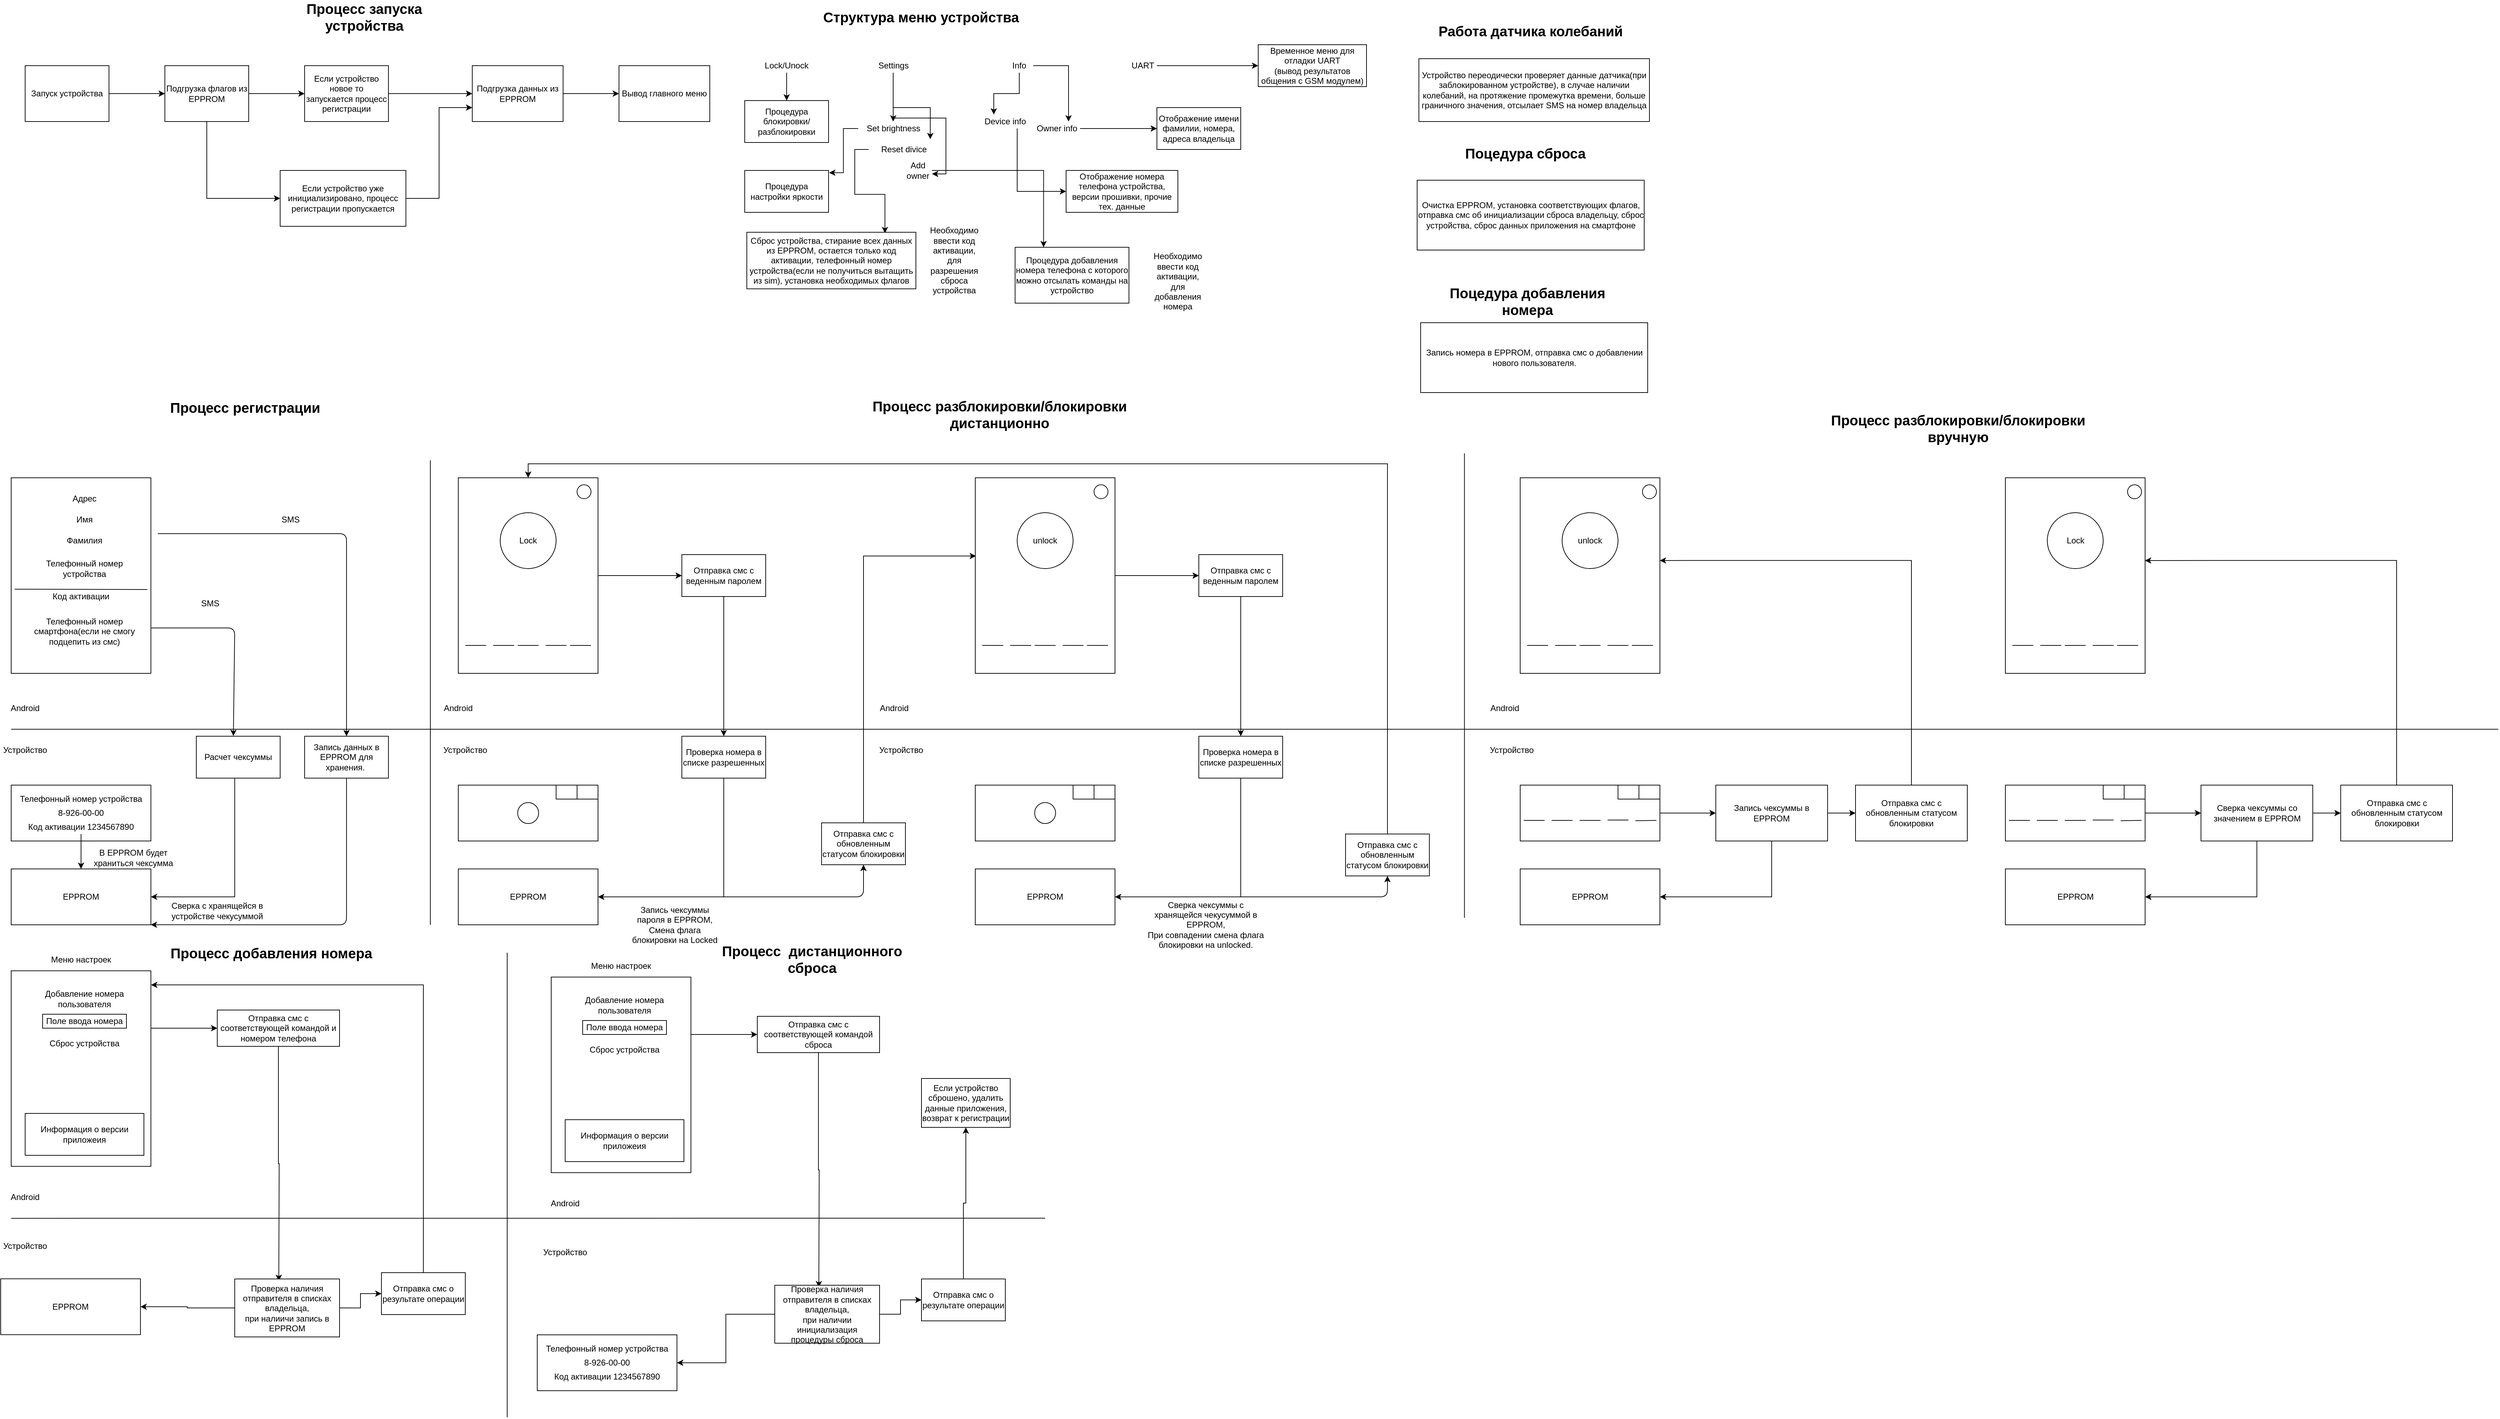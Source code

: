 <mxfile version="10.6.3" type="device"><diagram id="TLREyiwIu9tVcVmCtPGD" name="Page-1"><mxGraphModel dx="2900" dy="2732" grid="1" gridSize="10" guides="1" tooltips="1" connect="1" arrows="1" fold="1" page="1" pageScale="1" pageWidth="827" pageHeight="1169" math="0" shadow="0"><root><mxCell id="0"/><mxCell id="1" parent="0"/><mxCell id="qfPwRLxcAtLzD_axSDX8-1" value="" style="endArrow=none;html=1;" edge="1" parent="1"><mxGeometry width="50" height="50" relative="1" as="geometry"><mxPoint x="40" y="400" as="sourcePoint"/><mxPoint x="3600" y="400" as="targetPoint"/></mxGeometry></mxCell><mxCell id="qfPwRLxcAtLzD_axSDX8-4" value="Android" style="text;html=1;strokeColor=none;fillColor=none;align=center;verticalAlign=middle;whiteSpace=wrap;rounded=0;" vertex="1" parent="1"><mxGeometry x="40" y="360" width="40" height="20" as="geometry"/></mxCell><mxCell id="qfPwRLxcAtLzD_axSDX8-5" value="Устройство" style="text;html=1;strokeColor=none;fillColor=none;align=center;verticalAlign=middle;whiteSpace=wrap;rounded=0;" vertex="1" parent="1"><mxGeometry x="40" y="420" width="40" height="20" as="geometry"/></mxCell><mxCell id="qfPwRLxcAtLzD_axSDX8-6" value="" style="rounded=0;whiteSpace=wrap;html=1;" vertex="1" parent="1"><mxGeometry x="40" y="40" width="200" height="280" as="geometry"/></mxCell><mxCell id="qfPwRLxcAtLzD_axSDX8-7" value="" style="rounded=0;whiteSpace=wrap;html=1;" vertex="1" parent="1"><mxGeometry x="40" y="480" width="200" height="80" as="geometry"/></mxCell><mxCell id="qfPwRLxcAtLzD_axSDX8-8" value="Телефонный номер устройства" style="text;html=1;strokeColor=none;fillColor=none;align=center;verticalAlign=middle;whiteSpace=wrap;rounded=0;" vertex="1" parent="1"><mxGeometry x="50" y="490" width="180" height="20" as="geometry"/></mxCell><mxCell id="qfPwRLxcAtLzD_axSDX8-9" value="8-926-00-00" style="text;html=1;strokeColor=none;fillColor=none;align=center;verticalAlign=middle;whiteSpace=wrap;rounded=0;" vertex="1" parent="1"><mxGeometry x="50" y="510" width="180" height="20" as="geometry"/></mxCell><mxCell id="qfPwRLxcAtLzD_axSDX8-28" value="" style="edgeStyle=orthogonalEdgeStyle;rounded=0;orthogonalLoop=1;jettySize=auto;html=1;" edge="1" parent="1" source="qfPwRLxcAtLzD_axSDX8-10" target="qfPwRLxcAtLzD_axSDX8-27"><mxGeometry relative="1" as="geometry"/></mxCell><mxCell id="qfPwRLxcAtLzD_axSDX8-10" value="Код активации 1234567890" style="text;html=1;strokeColor=none;fillColor=none;align=center;verticalAlign=middle;whiteSpace=wrap;rounded=0;" vertex="1" parent="1"><mxGeometry x="50" y="530" width="180" height="20" as="geometry"/></mxCell><mxCell id="qfPwRLxcAtLzD_axSDX8-11" value="Адрес" style="text;html=1;strokeColor=none;fillColor=none;align=center;verticalAlign=middle;whiteSpace=wrap;rounded=0;" vertex="1" parent="1"><mxGeometry x="60" y="60" width="170" height="20" as="geometry"/></mxCell><mxCell id="qfPwRLxcAtLzD_axSDX8-12" value="Имя" style="text;html=1;strokeColor=none;fillColor=none;align=center;verticalAlign=middle;whiteSpace=wrap;rounded=0;" vertex="1" parent="1"><mxGeometry x="60" y="90" width="170" height="20" as="geometry"/></mxCell><mxCell id="qfPwRLxcAtLzD_axSDX8-13" value="Фамилия" style="text;html=1;strokeColor=none;fillColor=none;align=center;verticalAlign=middle;whiteSpace=wrap;rounded=0;" vertex="1" parent="1"><mxGeometry x="60" y="120" width="170" height="20" as="geometry"/></mxCell><mxCell id="qfPwRLxcAtLzD_axSDX8-16" value="Телефонный номер устройства" style="text;html=1;strokeColor=none;fillColor=none;align=center;verticalAlign=middle;whiteSpace=wrap;rounded=0;" vertex="1" parent="1"><mxGeometry x="60" y="160" width="170" height="20" as="geometry"/></mxCell><mxCell id="qfPwRLxcAtLzD_axSDX8-17" value="Код активации" style="text;html=1;strokeColor=none;fillColor=none;align=center;verticalAlign=middle;whiteSpace=wrap;rounded=0;" vertex="1" parent="1"><mxGeometry x="55" y="200" width="170" height="20" as="geometry"/></mxCell><mxCell id="qfPwRLxcAtLzD_axSDX8-18" value="Телефонный номер смартфона(если не смогу подцепить из смс)" style="text;html=1;strokeColor=none;fillColor=none;align=center;verticalAlign=middle;whiteSpace=wrap;rounded=0;" vertex="1" parent="1"><mxGeometry x="50" y="250" width="190" height="20" as="geometry"/></mxCell><mxCell id="qfPwRLxcAtLzD_axSDX8-24" value="" style="endArrow=none;html=1;" edge="1" parent="1"><mxGeometry width="50" height="50" relative="1" as="geometry"><mxPoint x="45" y="199.5" as="sourcePoint"/><mxPoint x="235" y="200" as="targetPoint"/></mxGeometry></mxCell><mxCell id="qfPwRLxcAtLzD_axSDX8-25" value="" style="endArrow=classic;html=1;exitX=1;exitY=0.25;exitDx=0;exitDy=0;entryX=0.442;entryY=-0.005;entryDx=0;entryDy=0;entryPerimeter=0;" edge="1" parent="1" source="qfPwRLxcAtLzD_axSDX8-18" target="qfPwRLxcAtLzD_axSDX8-26"><mxGeometry width="50" height="50" relative="1" as="geometry"><mxPoint x="280" y="275" as="sourcePoint"/><mxPoint x="360" y="320" as="targetPoint"/><Array as="points"><mxPoint x="360" y="255"/></Array></mxGeometry></mxCell><mxCell id="qfPwRLxcAtLzD_axSDX8-30" style="edgeStyle=orthogonalEdgeStyle;rounded=0;orthogonalLoop=1;jettySize=auto;html=1;entryX=1;entryY=0.5;entryDx=0;entryDy=0;" edge="1" parent="1" source="qfPwRLxcAtLzD_axSDX8-26" target="qfPwRLxcAtLzD_axSDX8-27"><mxGeometry relative="1" as="geometry"><mxPoint x="360" y="640" as="targetPoint"/><Array as="points"><mxPoint x="360" y="640"/></Array></mxGeometry></mxCell><mxCell id="qfPwRLxcAtLzD_axSDX8-26" value="Расчет чексуммы" style="rounded=0;whiteSpace=wrap;html=1;" vertex="1" parent="1"><mxGeometry x="305" y="410" width="120" height="60" as="geometry"/></mxCell><mxCell id="qfPwRLxcAtLzD_axSDX8-27" value="EPPROM" style="rounded=0;whiteSpace=wrap;html=1;" vertex="1" parent="1"><mxGeometry x="40" y="600" width="200" height="80" as="geometry"/></mxCell><mxCell id="qfPwRLxcAtLzD_axSDX8-29" value="В EPPROM будет храниться чексумма" style="text;html=1;strokeColor=none;fillColor=none;align=center;verticalAlign=middle;whiteSpace=wrap;rounded=0;" vertex="1" parent="1"><mxGeometry x="145" y="574" width="140" height="20" as="geometry"/></mxCell><mxCell id="qfPwRLxcAtLzD_axSDX8-31" value="Сверка с хранящейся в устройстве чекусуммой" style="text;html=1;strokeColor=none;fillColor=none;align=center;verticalAlign=middle;whiteSpace=wrap;rounded=0;" vertex="1" parent="1"><mxGeometry x="260" y="650" width="150" height="20" as="geometry"/></mxCell><mxCell id="qfPwRLxcAtLzD_axSDX8-32" value="" style="endArrow=classic;html=1;entryX=0.5;entryY=0;entryDx=0;entryDy=0;" edge="1" parent="1" target="qfPwRLxcAtLzD_axSDX8-33"><mxGeometry width="50" height="50" relative="1" as="geometry"><mxPoint x="250" y="120" as="sourcePoint"/><mxPoint x="520" y="320" as="targetPoint"/><Array as="points"><mxPoint x="520" y="120"/></Array></mxGeometry></mxCell><mxCell id="qfPwRLxcAtLzD_axSDX8-33" value="Запись данных в EPPROM для хранения.&amp;nbsp;" style="rounded=0;whiteSpace=wrap;html=1;" vertex="1" parent="1"><mxGeometry x="460" y="410" width="120" height="60" as="geometry"/></mxCell><mxCell id="qfPwRLxcAtLzD_axSDX8-35" value="" style="endArrow=classic;html=1;exitX=0.5;exitY=1;exitDx=0;exitDy=0;entryX=0.999;entryY=0.999;entryDx=0;entryDy=0;entryPerimeter=0;" edge="1" parent="1" source="qfPwRLxcAtLzD_axSDX8-33" target="qfPwRLxcAtLzD_axSDX8-27"><mxGeometry width="50" height="50" relative="1" as="geometry"><mxPoint x="540" y="490" as="sourcePoint"/><mxPoint x="590" y="440" as="targetPoint"/><Array as="points"><mxPoint x="520" y="680"/></Array></mxGeometry></mxCell><mxCell id="qfPwRLxcAtLzD_axSDX8-37" value="" style="endArrow=none;html=1;" edge="1" parent="1"><mxGeometry width="50" height="50" relative="1" as="geometry"><mxPoint x="640" y="15.059" as="sourcePoint"/><mxPoint x="640" y="680" as="targetPoint"/></mxGeometry></mxCell><mxCell id="qfPwRLxcAtLzD_axSDX8-38" value="&lt;b&gt;&lt;font style=&quot;font-size: 20px&quot;&gt;Процесс регистрации&lt;/font&gt;&lt;/b&gt;" style="text;html=1;strokeColor=none;fillColor=none;align=center;verticalAlign=middle;whiteSpace=wrap;rounded=0;" vertex="1" parent="1"><mxGeometry x="260" y="-70" width="230" height="18" as="geometry"/></mxCell><mxCell id="qfPwRLxcAtLzD_axSDX8-39" value="&lt;b&gt;&lt;font style=&quot;font-size: 20px&quot;&gt;Процесс разблокировки/блокировки дистанционно&lt;/font&gt;&lt;/b&gt;" style="text;html=1;strokeColor=none;fillColor=none;align=center;verticalAlign=middle;whiteSpace=wrap;rounded=0;" vertex="1" parent="1"><mxGeometry x="1230" y="-61" width="450" height="20" as="geometry"/></mxCell><mxCell id="qfPwRLxcAtLzD_axSDX8-69" style="edgeStyle=orthogonalEdgeStyle;rounded=0;orthogonalLoop=1;jettySize=auto;html=1;exitX=1;exitY=0.5;exitDx=0;exitDy=0;entryX=0;entryY=0.5;entryDx=0;entryDy=0;" edge="1" parent="1" source="qfPwRLxcAtLzD_axSDX8-40" target="qfPwRLxcAtLzD_axSDX8-67"><mxGeometry relative="1" as="geometry"/></mxCell><mxCell id="qfPwRLxcAtLzD_axSDX8-40" value="" style="rounded=0;whiteSpace=wrap;html=1;" vertex="1" parent="1"><mxGeometry x="680" y="40" width="200" height="280" as="geometry"/></mxCell><mxCell id="qfPwRLxcAtLzD_axSDX8-48" value="" style="ellipse;whiteSpace=wrap;html=1;aspect=fixed;" vertex="1" parent="1"><mxGeometry x="740" y="90" width="80" height="80" as="geometry"/></mxCell><mxCell id="qfPwRLxcAtLzD_axSDX8-57" value="" style="endArrow=none;html=1;" edge="1" parent="1"><mxGeometry width="50" height="50" relative="1" as="geometry"><mxPoint x="840" y="280" as="sourcePoint"/><mxPoint x="870" y="280" as="targetPoint"/></mxGeometry></mxCell><mxCell id="qfPwRLxcAtLzD_axSDX8-58" value="" style="endArrow=none;html=1;" edge="1" parent="1"><mxGeometry width="50" height="50" relative="1" as="geometry"><mxPoint x="805" y="280" as="sourcePoint"/><mxPoint x="835" y="280" as="targetPoint"/></mxGeometry></mxCell><mxCell id="qfPwRLxcAtLzD_axSDX8-59" value="" style="endArrow=none;html=1;" edge="1" parent="1"><mxGeometry width="50" height="50" relative="1" as="geometry"><mxPoint x="730" y="280" as="sourcePoint"/><mxPoint x="760" y="280" as="targetPoint"/></mxGeometry></mxCell><mxCell id="qfPwRLxcAtLzD_axSDX8-60" value="" style="endArrow=none;html=1;" edge="1" parent="1"><mxGeometry width="50" height="50" relative="1" as="geometry"><mxPoint x="765" y="280" as="sourcePoint"/><mxPoint x="795" y="280" as="targetPoint"/></mxGeometry></mxCell><mxCell id="qfPwRLxcAtLzD_axSDX8-61" value="" style="endArrow=none;html=1;" edge="1" parent="1"><mxGeometry width="50" height="50" relative="1" as="geometry"><mxPoint x="690" y="280" as="sourcePoint"/><mxPoint x="720" y="280" as="targetPoint"/></mxGeometry></mxCell><mxCell id="qfPwRLxcAtLzD_axSDX8-62" value="Lock" style="text;html=1;strokeColor=none;fillColor=none;align=center;verticalAlign=middle;whiteSpace=wrap;rounded=0;" vertex="1" parent="1"><mxGeometry x="750" y="120" width="60" height="20" as="geometry"/></mxCell><mxCell id="qfPwRLxcAtLzD_axSDX8-63" value="" style="rounded=0;whiteSpace=wrap;html=1;" vertex="1" parent="1"><mxGeometry x="680" y="480" width="200" height="80" as="geometry"/></mxCell><mxCell id="qfPwRLxcAtLzD_axSDX8-64" value="" style="ellipse;whiteSpace=wrap;html=1;aspect=fixed;" vertex="1" parent="1"><mxGeometry x="765" y="505" width="30" height="30" as="geometry"/></mxCell><mxCell id="qfPwRLxcAtLzD_axSDX8-65" value="" style="rounded=0;whiteSpace=wrap;html=1;" vertex="1" parent="1"><mxGeometry x="850" y="480" width="30" height="20" as="geometry"/></mxCell><mxCell id="qfPwRLxcAtLzD_axSDX8-66" value="" style="rounded=0;whiteSpace=wrap;html=1;" vertex="1" parent="1"><mxGeometry x="820" y="480" width="30" height="20" as="geometry"/></mxCell><mxCell id="qfPwRLxcAtLzD_axSDX8-72" style="edgeStyle=orthogonalEdgeStyle;rounded=0;orthogonalLoop=1;jettySize=auto;html=1;exitX=0.5;exitY=1;exitDx=0;exitDy=0;" edge="1" parent="1" source="qfPwRLxcAtLzD_axSDX8-67" target="qfPwRLxcAtLzD_axSDX8-71"><mxGeometry relative="1" as="geometry"/></mxCell><mxCell id="qfPwRLxcAtLzD_axSDX8-67" value="Отправка смс с веденным паролем" style="rounded=0;whiteSpace=wrap;html=1;" vertex="1" parent="1"><mxGeometry x="1000" y="150" width="120" height="60" as="geometry"/></mxCell><mxCell id="qfPwRLxcAtLzD_axSDX8-74" style="edgeStyle=orthogonalEdgeStyle;rounded=0;orthogonalLoop=1;jettySize=auto;html=1;entryX=1;entryY=0.5;entryDx=0;entryDy=0;" edge="1" parent="1" source="qfPwRLxcAtLzD_axSDX8-71" target="qfPwRLxcAtLzD_axSDX8-73"><mxGeometry relative="1" as="geometry"><Array as="points"><mxPoint x="1060" y="640"/></Array></mxGeometry></mxCell><mxCell id="qfPwRLxcAtLzD_axSDX8-71" value="Проверка номера в списке разрешенных" style="rounded=0;whiteSpace=wrap;html=1;" vertex="1" parent="1"><mxGeometry x="1000" y="410" width="120" height="60" as="geometry"/></mxCell><mxCell id="qfPwRLxcAtLzD_axSDX8-73" value="EPPROM" style="rounded=0;whiteSpace=wrap;html=1;" vertex="1" parent="1"><mxGeometry x="680" y="600" width="200" height="80" as="geometry"/></mxCell><mxCell id="qfPwRLxcAtLzD_axSDX8-75" value="Запись чексуммы пароля в EPPROM,&lt;br&gt;Смена флага блокировки на Locked&lt;br&gt;" style="text;html=1;strokeColor=none;fillColor=none;align=center;verticalAlign=middle;whiteSpace=wrap;rounded=0;" vertex="1" parent="1"><mxGeometry x="920" y="670" width="140" height="20" as="geometry"/></mxCell><mxCell id="qfPwRLxcAtLzD_axSDX8-76" style="edgeStyle=orthogonalEdgeStyle;rounded=0;orthogonalLoop=1;jettySize=auto;html=1;exitX=1;exitY=0.5;exitDx=0;exitDy=0;entryX=0;entryY=0.5;entryDx=0;entryDy=0;" edge="1" parent="1" source="qfPwRLxcAtLzD_axSDX8-77" target="qfPwRLxcAtLzD_axSDX8-90"><mxGeometry relative="1" as="geometry"/></mxCell><mxCell id="qfPwRLxcAtLzD_axSDX8-77" value="" style="rounded=0;whiteSpace=wrap;html=1;" vertex="1" parent="1"><mxGeometry x="1420" y="40" width="200" height="280" as="geometry"/></mxCell><mxCell id="qfPwRLxcAtLzD_axSDX8-78" value="" style="ellipse;whiteSpace=wrap;html=1;aspect=fixed;" vertex="1" parent="1"><mxGeometry x="1480" y="90" width="80" height="80" as="geometry"/></mxCell><mxCell id="qfPwRLxcAtLzD_axSDX8-79" value="" style="endArrow=none;html=1;" edge="1" parent="1"><mxGeometry width="50" height="50" relative="1" as="geometry"><mxPoint x="1580" y="280" as="sourcePoint"/><mxPoint x="1610" y="280" as="targetPoint"/></mxGeometry></mxCell><mxCell id="qfPwRLxcAtLzD_axSDX8-80" value="" style="endArrow=none;html=1;" edge="1" parent="1"><mxGeometry width="50" height="50" relative="1" as="geometry"><mxPoint x="1545" y="280" as="sourcePoint"/><mxPoint x="1575" y="280" as="targetPoint"/></mxGeometry></mxCell><mxCell id="qfPwRLxcAtLzD_axSDX8-81" value="" style="endArrow=none;html=1;" edge="1" parent="1"><mxGeometry width="50" height="50" relative="1" as="geometry"><mxPoint x="1470" y="280" as="sourcePoint"/><mxPoint x="1500" y="280" as="targetPoint"/></mxGeometry></mxCell><mxCell id="qfPwRLxcAtLzD_axSDX8-82" value="" style="endArrow=none;html=1;" edge="1" parent="1"><mxGeometry width="50" height="50" relative="1" as="geometry"><mxPoint x="1505" y="280" as="sourcePoint"/><mxPoint x="1535" y="280" as="targetPoint"/></mxGeometry></mxCell><mxCell id="qfPwRLxcAtLzD_axSDX8-83" value="" style="endArrow=none;html=1;" edge="1" parent="1"><mxGeometry width="50" height="50" relative="1" as="geometry"><mxPoint x="1430" y="280" as="sourcePoint"/><mxPoint x="1460" y="280" as="targetPoint"/></mxGeometry></mxCell><mxCell id="qfPwRLxcAtLzD_axSDX8-84" value="unlock" style="text;html=1;strokeColor=none;fillColor=none;align=center;verticalAlign=middle;whiteSpace=wrap;rounded=0;" vertex="1" parent="1"><mxGeometry x="1490" y="120" width="60" height="20" as="geometry"/></mxCell><mxCell id="qfPwRLxcAtLzD_axSDX8-85" value="" style="rounded=0;whiteSpace=wrap;html=1;" vertex="1" parent="1"><mxGeometry x="1420" y="480" width="200" height="80" as="geometry"/></mxCell><mxCell id="qfPwRLxcAtLzD_axSDX8-86" value="" style="ellipse;whiteSpace=wrap;html=1;aspect=fixed;" vertex="1" parent="1"><mxGeometry x="1505" y="505" width="30" height="30" as="geometry"/></mxCell><mxCell id="qfPwRLxcAtLzD_axSDX8-87" value="" style="rounded=0;whiteSpace=wrap;html=1;" vertex="1" parent="1"><mxGeometry x="1590" y="480" width="30" height="20" as="geometry"/></mxCell><mxCell id="qfPwRLxcAtLzD_axSDX8-88" value="" style="rounded=0;whiteSpace=wrap;html=1;" vertex="1" parent="1"><mxGeometry x="1560" y="480" width="30" height="20" as="geometry"/></mxCell><mxCell id="qfPwRLxcAtLzD_axSDX8-89" style="edgeStyle=orthogonalEdgeStyle;rounded=0;orthogonalLoop=1;jettySize=auto;html=1;exitX=0.5;exitY=1;exitDx=0;exitDy=0;" edge="1" parent="1" source="qfPwRLxcAtLzD_axSDX8-90" target="qfPwRLxcAtLzD_axSDX8-92"><mxGeometry relative="1" as="geometry"/></mxCell><mxCell id="qfPwRLxcAtLzD_axSDX8-90" value="Отправка смс с веденным паролем" style="rounded=0;whiteSpace=wrap;html=1;" vertex="1" parent="1"><mxGeometry x="1740" y="150" width="120" height="60" as="geometry"/></mxCell><mxCell id="qfPwRLxcAtLzD_axSDX8-91" style="edgeStyle=orthogonalEdgeStyle;rounded=0;orthogonalLoop=1;jettySize=auto;html=1;entryX=1;entryY=0.5;entryDx=0;entryDy=0;" edge="1" parent="1" source="qfPwRLxcAtLzD_axSDX8-92" target="qfPwRLxcAtLzD_axSDX8-93"><mxGeometry relative="1" as="geometry"><Array as="points"><mxPoint x="1800" y="640"/></Array></mxGeometry></mxCell><mxCell id="qfPwRLxcAtLzD_axSDX8-92" value="Проверка номера в списке разрешенных" style="rounded=0;whiteSpace=wrap;html=1;" vertex="1" parent="1"><mxGeometry x="1740" y="410" width="120" height="60" as="geometry"/></mxCell><mxCell id="qfPwRLxcAtLzD_axSDX8-93" value="EPPROM" style="rounded=0;whiteSpace=wrap;html=1;" vertex="1" parent="1"><mxGeometry x="1420" y="600" width="200" height="80" as="geometry"/></mxCell><mxCell id="qfPwRLxcAtLzD_axSDX8-94" value="Сверка чексуммы с хранящейся чекусуммой в EPPROM,&lt;br&gt;При совпадении смена флага блокировки на unlocked.&lt;br&gt;" style="text;html=1;strokeColor=none;fillColor=none;align=center;verticalAlign=middle;whiteSpace=wrap;rounded=0;" vertex="1" parent="1"><mxGeometry x="1660" y="670" width="180" height="20" as="geometry"/></mxCell><mxCell id="qfPwRLxcAtLzD_axSDX8-98" style="edgeStyle=orthogonalEdgeStyle;rounded=0;orthogonalLoop=1;jettySize=auto;html=1;entryX=0.005;entryY=0.4;entryDx=0;entryDy=0;entryPerimeter=0;" edge="1" parent="1" source="qfPwRLxcAtLzD_axSDX8-95" target="qfPwRLxcAtLzD_axSDX8-77"><mxGeometry relative="1" as="geometry"><Array as="points"><mxPoint x="1260" y="152"/></Array></mxGeometry></mxCell><mxCell id="qfPwRLxcAtLzD_axSDX8-95" value="Отправка смс с обновленным статусом блокировки" style="rounded=0;whiteSpace=wrap;html=1;glass=0;" vertex="1" parent="1"><mxGeometry x="1200" y="534" width="120" height="60" as="geometry"/></mxCell><mxCell id="qfPwRLxcAtLzD_axSDX8-97" value="" style="endArrow=classic;html=1;entryX=0.5;entryY=1;entryDx=0;entryDy=0;" edge="1" parent="1" target="qfPwRLxcAtLzD_axSDX8-95"><mxGeometry width="50" height="50" relative="1" as="geometry"><mxPoint x="1060" y="640" as="sourcePoint"/><mxPoint x="1160" y="610" as="targetPoint"/><Array as="points"><mxPoint x="1260" y="640"/></Array></mxGeometry></mxCell><mxCell id="qfPwRLxcAtLzD_axSDX8-102" style="edgeStyle=orthogonalEdgeStyle;rounded=0;orthogonalLoop=1;jettySize=auto;html=1;exitX=0.5;exitY=0;exitDx=0;exitDy=0;entryX=0.5;entryY=0;entryDx=0;entryDy=0;" edge="1" parent="1" source="qfPwRLxcAtLzD_axSDX8-100" target="qfPwRLxcAtLzD_axSDX8-40"><mxGeometry relative="1" as="geometry"/></mxCell><mxCell id="qfPwRLxcAtLzD_axSDX8-100" value="Отправка смс с обновленным статусом блокировки" style="rounded=0;whiteSpace=wrap;html=1;" vertex="1" parent="1"><mxGeometry x="1950" y="550" width="120" height="60" as="geometry"/></mxCell><mxCell id="qfPwRLxcAtLzD_axSDX8-101" value="" style="endArrow=classic;html=1;entryX=0.5;entryY=1;entryDx=0;entryDy=0;" edge="1" parent="1" target="qfPwRLxcAtLzD_axSDX8-100"><mxGeometry width="50" height="50" relative="1" as="geometry"><mxPoint x="1800" y="640" as="sourcePoint"/><mxPoint x="1990" y="660" as="targetPoint"/><Array as="points"><mxPoint x="2010" y="640"/></Array></mxGeometry></mxCell><mxCell id="qfPwRLxcAtLzD_axSDX8-103" value="" style="endArrow=none;html=1;" edge="1" parent="1"><mxGeometry width="50" height="50" relative="1" as="geometry"><mxPoint x="2120.214" y="5.059" as="sourcePoint"/><mxPoint x="2120.214" y="670" as="targetPoint"/></mxGeometry></mxCell><mxCell id="qfPwRLxcAtLzD_axSDX8-104" value="&lt;b&gt;&lt;font style=&quot;font-size: 20px&quot;&gt;Процесс разблокировки/блокировки вручную&lt;/font&gt;&lt;/b&gt;" style="text;html=1;strokeColor=none;fillColor=none;align=center;verticalAlign=middle;whiteSpace=wrap;rounded=0;" vertex="1" parent="1"><mxGeometry x="2630" y="-41" width="394" height="20" as="geometry"/></mxCell><mxCell id="qfPwRLxcAtLzD_axSDX8-105" value="" style="rounded=0;whiteSpace=wrap;html=1;" vertex="1" parent="1"><mxGeometry x="2200" y="40" width="200" height="280" as="geometry"/></mxCell><mxCell id="qfPwRLxcAtLzD_axSDX8-106" value="" style="ellipse;whiteSpace=wrap;html=1;aspect=fixed;" vertex="1" parent="1"><mxGeometry x="2260" y="90" width="80" height="80" as="geometry"/></mxCell><mxCell id="qfPwRLxcAtLzD_axSDX8-107" value="" style="endArrow=none;html=1;" edge="1" parent="1"><mxGeometry width="50" height="50" relative="1" as="geometry"><mxPoint x="2360" y="280" as="sourcePoint"/><mxPoint x="2390" y="280" as="targetPoint"/></mxGeometry></mxCell><mxCell id="qfPwRLxcAtLzD_axSDX8-108" value="" style="endArrow=none;html=1;" edge="1" parent="1"><mxGeometry width="50" height="50" relative="1" as="geometry"><mxPoint x="2325" y="280" as="sourcePoint"/><mxPoint x="2355" y="280" as="targetPoint"/></mxGeometry></mxCell><mxCell id="qfPwRLxcAtLzD_axSDX8-109" value="" style="endArrow=none;html=1;" edge="1" parent="1"><mxGeometry width="50" height="50" relative="1" as="geometry"><mxPoint x="2250" y="280" as="sourcePoint"/><mxPoint x="2280" y="280" as="targetPoint"/></mxGeometry></mxCell><mxCell id="qfPwRLxcAtLzD_axSDX8-110" value="" style="endArrow=none;html=1;" edge="1" parent="1"><mxGeometry width="50" height="50" relative="1" as="geometry"><mxPoint x="2285" y="280" as="sourcePoint"/><mxPoint x="2315" y="280" as="targetPoint"/></mxGeometry></mxCell><mxCell id="qfPwRLxcAtLzD_axSDX8-111" value="" style="endArrow=none;html=1;" edge="1" parent="1"><mxGeometry width="50" height="50" relative="1" as="geometry"><mxPoint x="2210" y="280" as="sourcePoint"/><mxPoint x="2240" y="280" as="targetPoint"/></mxGeometry></mxCell><mxCell id="qfPwRLxcAtLzD_axSDX8-112" value="unlock" style="text;html=1;strokeColor=none;fillColor=none;align=center;verticalAlign=middle;whiteSpace=wrap;rounded=0;" vertex="1" parent="1"><mxGeometry x="2270" y="120" width="60" height="20" as="geometry"/></mxCell><mxCell id="qfPwRLxcAtLzD_axSDX8-133" style="edgeStyle=orthogonalEdgeStyle;rounded=0;orthogonalLoop=1;jettySize=auto;html=1;entryX=0;entryY=0.5;entryDx=0;entryDy=0;" edge="1" parent="1" source="qfPwRLxcAtLzD_axSDX8-113" target="qfPwRLxcAtLzD_axSDX8-132"><mxGeometry relative="1" as="geometry"/></mxCell><mxCell id="qfPwRLxcAtLzD_axSDX8-113" value="" style="rounded=0;whiteSpace=wrap;html=1;" vertex="1" parent="1"><mxGeometry x="2200" y="480" width="200" height="80" as="geometry"/></mxCell><mxCell id="qfPwRLxcAtLzD_axSDX8-115" value="" style="rounded=0;whiteSpace=wrap;html=1;" vertex="1" parent="1"><mxGeometry x="2370" y="480" width="30" height="20" as="geometry"/></mxCell><mxCell id="qfPwRLxcAtLzD_axSDX8-116" value="" style="rounded=0;whiteSpace=wrap;html=1;" vertex="1" parent="1"><mxGeometry x="2340" y="480" width="30" height="20" as="geometry"/></mxCell><mxCell id="qfPwRLxcAtLzD_axSDX8-117" value="" style="endArrow=none;html=1;" edge="1" parent="1"><mxGeometry width="50" height="50" relative="1" as="geometry"><mxPoint x="2205" y="530.5" as="sourcePoint"/><mxPoint x="2235" y="530.5" as="targetPoint"/></mxGeometry></mxCell><mxCell id="qfPwRLxcAtLzD_axSDX8-118" value="" style="endArrow=none;html=1;" edge="1" parent="1"><mxGeometry width="50" height="50" relative="1" as="geometry"><mxPoint x="2245" y="530.5" as="sourcePoint"/><mxPoint x="2275" y="530.5" as="targetPoint"/></mxGeometry></mxCell><mxCell id="qfPwRLxcAtLzD_axSDX8-119" value="" style="endArrow=none;html=1;" edge="1" parent="1"><mxGeometry width="50" height="50" relative="1" as="geometry"><mxPoint x="2285" y="530.5" as="sourcePoint"/><mxPoint x="2315" y="530.5" as="targetPoint"/></mxGeometry></mxCell><mxCell id="qfPwRLxcAtLzD_axSDX8-120" value="" style="endArrow=none;html=1;" edge="1" parent="1"><mxGeometry width="50" height="50" relative="1" as="geometry"><mxPoint x="2325" y="530" as="sourcePoint"/><mxPoint x="2355" y="530" as="targetPoint"/></mxGeometry></mxCell><mxCell id="qfPwRLxcAtLzD_axSDX8-121" value="" style="endArrow=none;html=1;" edge="1" parent="1"><mxGeometry width="50" height="50" relative="1" as="geometry"><mxPoint x="2365" y="531" as="sourcePoint"/><mxPoint x="2395" y="530.5" as="targetPoint"/></mxGeometry></mxCell><mxCell id="qfPwRLxcAtLzD_axSDX8-124" value="EPPROM" style="rounded=0;whiteSpace=wrap;html=1;" vertex="1" parent="1"><mxGeometry x="2200" y="600" width="200" height="80" as="geometry"/></mxCell><mxCell id="qfPwRLxcAtLzD_axSDX8-134" style="edgeStyle=orthogonalEdgeStyle;rounded=0;orthogonalLoop=1;jettySize=auto;html=1;exitX=0.5;exitY=1;exitDx=0;exitDy=0;entryX=1;entryY=0.5;entryDx=0;entryDy=0;" edge="1" parent="1" source="qfPwRLxcAtLzD_axSDX8-132" target="qfPwRLxcAtLzD_axSDX8-124"><mxGeometry relative="1" as="geometry"/></mxCell><mxCell id="qfPwRLxcAtLzD_axSDX8-136" value="" style="edgeStyle=orthogonalEdgeStyle;rounded=0;orthogonalLoop=1;jettySize=auto;html=1;" edge="1" parent="1" source="qfPwRLxcAtLzD_axSDX8-132" target="qfPwRLxcAtLzD_axSDX8-135"><mxGeometry relative="1" as="geometry"/></mxCell><mxCell id="qfPwRLxcAtLzD_axSDX8-132" value="Запись чексуммы в EPPROM" style="rounded=0;whiteSpace=wrap;html=1;glass=0;gradientColor=none;" vertex="1" parent="1"><mxGeometry x="2480" y="480" width="160" height="80" as="geometry"/></mxCell><mxCell id="qfPwRLxcAtLzD_axSDX8-138" style="edgeStyle=orthogonalEdgeStyle;rounded=0;orthogonalLoop=1;jettySize=auto;html=1;exitX=0.5;exitY=0;exitDx=0;exitDy=0;entryX=0.999;entryY=0.423;entryDx=0;entryDy=0;entryPerimeter=0;" edge="1" parent="1" source="qfPwRLxcAtLzD_axSDX8-135" target="qfPwRLxcAtLzD_axSDX8-105"><mxGeometry relative="1" as="geometry"/></mxCell><mxCell id="qfPwRLxcAtLzD_axSDX8-135" value="&lt;span&gt;Отправка смс с обновленным статусом блокировки&lt;/span&gt;" style="rounded=0;whiteSpace=wrap;html=1;glass=0;gradientColor=none;" vertex="1" parent="1"><mxGeometry x="2680" y="480" width="160" height="80" as="geometry"/></mxCell><mxCell id="qfPwRLxcAtLzD_axSDX8-139" value="" style="rounded=0;whiteSpace=wrap;html=1;" vertex="1" parent="1"><mxGeometry x="2894.5" y="40" width="200" height="280" as="geometry"/></mxCell><mxCell id="qfPwRLxcAtLzD_axSDX8-140" value="" style="ellipse;whiteSpace=wrap;html=1;aspect=fixed;" vertex="1" parent="1"><mxGeometry x="2954.5" y="90" width="80" height="80" as="geometry"/></mxCell><mxCell id="qfPwRLxcAtLzD_axSDX8-141" value="" style="endArrow=none;html=1;" edge="1" parent="1"><mxGeometry width="50" height="50" relative="1" as="geometry"><mxPoint x="3054.5" y="280" as="sourcePoint"/><mxPoint x="3084.5" y="280" as="targetPoint"/></mxGeometry></mxCell><mxCell id="qfPwRLxcAtLzD_axSDX8-142" value="" style="endArrow=none;html=1;" edge="1" parent="1"><mxGeometry width="50" height="50" relative="1" as="geometry"><mxPoint x="3019.5" y="280" as="sourcePoint"/><mxPoint x="3049.5" y="280" as="targetPoint"/></mxGeometry></mxCell><mxCell id="qfPwRLxcAtLzD_axSDX8-143" value="" style="endArrow=none;html=1;" edge="1" parent="1"><mxGeometry width="50" height="50" relative="1" as="geometry"><mxPoint x="2944.5" y="280" as="sourcePoint"/><mxPoint x="2974.5" y="280" as="targetPoint"/></mxGeometry></mxCell><mxCell id="qfPwRLxcAtLzD_axSDX8-144" value="" style="endArrow=none;html=1;" edge="1" parent="1"><mxGeometry width="50" height="50" relative="1" as="geometry"><mxPoint x="2979.5" y="280" as="sourcePoint"/><mxPoint x="3009.5" y="280" as="targetPoint"/></mxGeometry></mxCell><mxCell id="qfPwRLxcAtLzD_axSDX8-145" value="" style="endArrow=none;html=1;" edge="1" parent="1"><mxGeometry width="50" height="50" relative="1" as="geometry"><mxPoint x="2904.5" y="280" as="sourcePoint"/><mxPoint x="2934.5" y="280" as="targetPoint"/></mxGeometry></mxCell><mxCell id="qfPwRLxcAtLzD_axSDX8-146" value="Lock" style="text;html=1;strokeColor=none;fillColor=none;align=center;verticalAlign=middle;whiteSpace=wrap;rounded=0;" vertex="1" parent="1"><mxGeometry x="2964.5" y="120" width="60" height="20" as="geometry"/></mxCell><mxCell id="qfPwRLxcAtLzD_axSDX8-147" style="edgeStyle=orthogonalEdgeStyle;rounded=0;orthogonalLoop=1;jettySize=auto;html=1;entryX=0;entryY=0.5;entryDx=0;entryDy=0;" edge="1" parent="1" source="qfPwRLxcAtLzD_axSDX8-148" target="qfPwRLxcAtLzD_axSDX8-159"><mxGeometry relative="1" as="geometry"/></mxCell><mxCell id="qfPwRLxcAtLzD_axSDX8-148" value="" style="rounded=0;whiteSpace=wrap;html=1;" vertex="1" parent="1"><mxGeometry x="2894.5" y="480" width="200" height="80" as="geometry"/></mxCell><mxCell id="qfPwRLxcAtLzD_axSDX8-149" value="" style="rounded=0;whiteSpace=wrap;html=1;" vertex="1" parent="1"><mxGeometry x="3064.5" y="480" width="30" height="20" as="geometry"/></mxCell><mxCell id="qfPwRLxcAtLzD_axSDX8-150" value="" style="rounded=0;whiteSpace=wrap;html=1;" vertex="1" parent="1"><mxGeometry x="3034.5" y="480" width="30" height="20" as="geometry"/></mxCell><mxCell id="qfPwRLxcAtLzD_axSDX8-151" value="" style="endArrow=none;html=1;" edge="1" parent="1"><mxGeometry width="50" height="50" relative="1" as="geometry"><mxPoint x="2899.5" y="530.5" as="sourcePoint"/><mxPoint x="2929.5" y="530.5" as="targetPoint"/></mxGeometry></mxCell><mxCell id="qfPwRLxcAtLzD_axSDX8-152" value="" style="endArrow=none;html=1;" edge="1" parent="1"><mxGeometry width="50" height="50" relative="1" as="geometry"><mxPoint x="2939.5" y="530.5" as="sourcePoint"/><mxPoint x="2969.5" y="530.5" as="targetPoint"/></mxGeometry></mxCell><mxCell id="qfPwRLxcAtLzD_axSDX8-153" value="" style="endArrow=none;html=1;" edge="1" parent="1"><mxGeometry width="50" height="50" relative="1" as="geometry"><mxPoint x="2979.5" y="530.5" as="sourcePoint"/><mxPoint x="3009.5" y="530.5" as="targetPoint"/></mxGeometry></mxCell><mxCell id="qfPwRLxcAtLzD_axSDX8-154" value="" style="endArrow=none;html=1;" edge="1" parent="1"><mxGeometry width="50" height="50" relative="1" as="geometry"><mxPoint x="3019.5" y="530" as="sourcePoint"/><mxPoint x="3049.5" y="530" as="targetPoint"/></mxGeometry></mxCell><mxCell id="qfPwRLxcAtLzD_axSDX8-155" value="" style="endArrow=none;html=1;" edge="1" parent="1"><mxGeometry width="50" height="50" relative="1" as="geometry"><mxPoint x="3059.5" y="531" as="sourcePoint"/><mxPoint x="3089.5" y="530.5" as="targetPoint"/></mxGeometry></mxCell><mxCell id="qfPwRLxcAtLzD_axSDX8-156" value="EPPROM" style="rounded=0;whiteSpace=wrap;html=1;" vertex="1" parent="1"><mxGeometry x="2894.5" y="600" width="200" height="80" as="geometry"/></mxCell><mxCell id="qfPwRLxcAtLzD_axSDX8-157" style="edgeStyle=orthogonalEdgeStyle;rounded=0;orthogonalLoop=1;jettySize=auto;html=1;exitX=0.5;exitY=1;exitDx=0;exitDy=0;entryX=1;entryY=0.5;entryDx=0;entryDy=0;" edge="1" parent="1" source="qfPwRLxcAtLzD_axSDX8-159" target="qfPwRLxcAtLzD_axSDX8-156"><mxGeometry relative="1" as="geometry"/></mxCell><mxCell id="qfPwRLxcAtLzD_axSDX8-158" value="" style="edgeStyle=orthogonalEdgeStyle;rounded=0;orthogonalLoop=1;jettySize=auto;html=1;" edge="1" parent="1" source="qfPwRLxcAtLzD_axSDX8-159" target="qfPwRLxcAtLzD_axSDX8-161"><mxGeometry relative="1" as="geometry"/></mxCell><mxCell id="qfPwRLxcAtLzD_axSDX8-159" value="Сверка чексуммы со значением в EPPROM" style="rounded=0;whiteSpace=wrap;html=1;glass=0;gradientColor=none;" vertex="1" parent="1"><mxGeometry x="3174.5" y="480" width="160" height="80" as="geometry"/></mxCell><mxCell id="qfPwRLxcAtLzD_axSDX8-160" style="edgeStyle=orthogonalEdgeStyle;rounded=0;orthogonalLoop=1;jettySize=auto;html=1;exitX=0.5;exitY=0;exitDx=0;exitDy=0;entryX=0.999;entryY=0.423;entryDx=0;entryDy=0;entryPerimeter=0;" edge="1" parent="1" source="qfPwRLxcAtLzD_axSDX8-161" target="qfPwRLxcAtLzD_axSDX8-139"><mxGeometry relative="1" as="geometry"/></mxCell><mxCell id="qfPwRLxcAtLzD_axSDX8-161" value="&lt;span&gt;Отправка смс с обновленным статусом блокировки&lt;/span&gt;" style="rounded=0;whiteSpace=wrap;html=1;glass=0;gradientColor=none;" vertex="1" parent="1"><mxGeometry x="3374.5" y="480" width="160" height="80" as="geometry"/></mxCell><mxCell id="qfPwRLxcAtLzD_axSDX8-163" value="&lt;b&gt;&lt;font style=&quot;font-size: 20px&quot;&gt;Структура меню устройства&lt;/font&gt;&lt;/b&gt;" style="text;html=1;strokeColor=none;fillColor=none;align=center;verticalAlign=middle;whiteSpace=wrap;rounded=0;glass=0;" vertex="1" parent="1"><mxGeometry x="1175" y="-630" width="335" height="20" as="geometry"/></mxCell><mxCell id="qfPwRLxcAtLzD_axSDX8-168" style="edgeStyle=orthogonalEdgeStyle;rounded=0;orthogonalLoop=1;jettySize=auto;html=1;" edge="1" parent="1" source="qfPwRLxcAtLzD_axSDX8-164" target="qfPwRLxcAtLzD_axSDX8-167"><mxGeometry relative="1" as="geometry"/></mxCell><mxCell id="qfPwRLxcAtLzD_axSDX8-164" value="Lock/Unock" style="text;html=1;strokeColor=none;fillColor=none;align=center;verticalAlign=middle;whiteSpace=wrap;rounded=0;glass=0;" vertex="1" parent="1"><mxGeometry x="1130" y="-560" width="40" height="20" as="geometry"/></mxCell><mxCell id="qfPwRLxcAtLzD_axSDX8-172" style="edgeStyle=orthogonalEdgeStyle;rounded=0;orthogonalLoop=1;jettySize=auto;html=1;" edge="1" parent="1" source="qfPwRLxcAtLzD_axSDX8-165" target="qfPwRLxcAtLzD_axSDX8-169"><mxGeometry relative="1" as="geometry"/></mxCell><mxCell id="qfPwRLxcAtLzD_axSDX8-173" style="edgeStyle=orthogonalEdgeStyle;rounded=0;orthogonalLoop=1;jettySize=auto;html=1;entryX=0.881;entryY=-0.235;entryDx=0;entryDy=0;entryPerimeter=0;" edge="1" parent="1" source="qfPwRLxcAtLzD_axSDX8-165" target="qfPwRLxcAtLzD_axSDX8-170"><mxGeometry relative="1" as="geometry"/></mxCell><mxCell id="qfPwRLxcAtLzD_axSDX8-214" style="edgeStyle=orthogonalEdgeStyle;rounded=0;orthogonalLoop=1;jettySize=auto;html=1;entryX=1;entryY=0.75;entryDx=0;entryDy=0;" edge="1" parent="1" source="qfPwRLxcAtLzD_axSDX8-165" target="qfPwRLxcAtLzD_axSDX8-213"><mxGeometry relative="1" as="geometry"/></mxCell><mxCell id="qfPwRLxcAtLzD_axSDX8-165" value="Settings" style="text;html=1;strokeColor=none;fillColor=none;align=center;verticalAlign=middle;whiteSpace=wrap;rounded=0;glass=0;" vertex="1" parent="1"><mxGeometry x="1282.5" y="-560" width="40" height="20" as="geometry"/></mxCell><mxCell id="qfPwRLxcAtLzD_axSDX8-183" style="edgeStyle=orthogonalEdgeStyle;rounded=0;orthogonalLoop=1;jettySize=auto;html=1;entryX=0.25;entryY=0;entryDx=0;entryDy=0;" edge="1" parent="1" source="qfPwRLxcAtLzD_axSDX8-166" target="qfPwRLxcAtLzD_axSDX8-181"><mxGeometry relative="1" as="geometry"/></mxCell><mxCell id="qfPwRLxcAtLzD_axSDX8-184" style="edgeStyle=orthogonalEdgeStyle;rounded=0;orthogonalLoop=1;jettySize=auto;html=1;entryX=0.75;entryY=0;entryDx=0;entryDy=0;" edge="1" parent="1" source="qfPwRLxcAtLzD_axSDX8-166" target="qfPwRLxcAtLzD_axSDX8-182"><mxGeometry relative="1" as="geometry"/></mxCell><mxCell id="qfPwRLxcAtLzD_axSDX8-166" value="Info" style="text;html=1;strokeColor=none;fillColor=none;align=center;verticalAlign=middle;whiteSpace=wrap;rounded=0;glass=0;" vertex="1" parent="1"><mxGeometry x="1463" y="-560" width="40" height="20" as="geometry"/></mxCell><mxCell id="qfPwRLxcAtLzD_axSDX8-167" value="Процедура блокировки/разблокировки" style="rounded=0;whiteSpace=wrap;html=1;glass=0;gradientColor=none;" vertex="1" parent="1"><mxGeometry x="1090" y="-500" width="120" height="60" as="geometry"/></mxCell><mxCell id="qfPwRLxcAtLzD_axSDX8-176" style="edgeStyle=orthogonalEdgeStyle;rounded=0;orthogonalLoop=1;jettySize=auto;html=1;entryX=1.006;entryY=0.055;entryDx=0;entryDy=0;entryPerimeter=0;" edge="1" parent="1" source="qfPwRLxcAtLzD_axSDX8-169" target="qfPwRLxcAtLzD_axSDX8-175"><mxGeometry relative="1" as="geometry"/></mxCell><mxCell id="qfPwRLxcAtLzD_axSDX8-169" value="Set brightness" style="text;html=1;strokeColor=none;fillColor=none;align=center;verticalAlign=middle;whiteSpace=wrap;rounded=0;glass=0;" vertex="1" parent="1"><mxGeometry x="1252.5" y="-470" width="100" height="20" as="geometry"/></mxCell><mxCell id="qfPwRLxcAtLzD_axSDX8-178" style="edgeStyle=orthogonalEdgeStyle;rounded=0;orthogonalLoop=1;jettySize=auto;html=1;exitX=0;exitY=0.5;exitDx=0;exitDy=0;entryX=0.817;entryY=0.017;entryDx=0;entryDy=0;entryPerimeter=0;" edge="1" parent="1" source="qfPwRLxcAtLzD_axSDX8-170" target="qfPwRLxcAtLzD_axSDX8-177"><mxGeometry relative="1" as="geometry"/></mxCell><mxCell id="qfPwRLxcAtLzD_axSDX8-170" value="Reset divice" style="text;html=1;strokeColor=none;fillColor=none;align=center;verticalAlign=middle;whiteSpace=wrap;rounded=0;glass=0;" vertex="1" parent="1"><mxGeometry x="1267.5" y="-440" width="100" height="20" as="geometry"/></mxCell><mxCell id="qfPwRLxcAtLzD_axSDX8-175" value="Процедура настройки яркости" style="rounded=0;whiteSpace=wrap;html=1;glass=0;gradientColor=none;" vertex="1" parent="1"><mxGeometry x="1090" y="-400" width="120" height="60" as="geometry"/></mxCell><mxCell id="qfPwRLxcAtLzD_axSDX8-177" value="Сброс устройства, стирание всех данных из EPPROM, остается только код активации, телефонный номер устройства(если не получиться вытащить из sim), установка необходимых флагов" style="rounded=0;whiteSpace=wrap;html=1;glass=0;gradientColor=none;" vertex="1" parent="1"><mxGeometry x="1093" y="-311.5" width="242" height="81" as="geometry"/></mxCell><mxCell id="qfPwRLxcAtLzD_axSDX8-188" style="edgeStyle=orthogonalEdgeStyle;rounded=0;orthogonalLoop=1;jettySize=auto;html=1;entryX=0;entryY=0.5;entryDx=0;entryDy=0;" edge="1" parent="1" source="qfPwRLxcAtLzD_axSDX8-181" target="qfPwRLxcAtLzD_axSDX8-186"><mxGeometry relative="1" as="geometry"><Array as="points"><mxPoint x="1480" y="-370"/></Array></mxGeometry></mxCell><mxCell id="qfPwRLxcAtLzD_axSDX8-181" value="Device info" style="text;html=1;strokeColor=none;fillColor=none;align=center;verticalAlign=middle;whiteSpace=wrap;rounded=0;glass=0;" vertex="1" parent="1"><mxGeometry x="1430" y="-480" width="66" height="20" as="geometry"/></mxCell><mxCell id="qfPwRLxcAtLzD_axSDX8-189" style="edgeStyle=orthogonalEdgeStyle;rounded=0;orthogonalLoop=1;jettySize=auto;html=1;entryX=0;entryY=0.5;entryDx=0;entryDy=0;" edge="1" parent="1" source="qfPwRLxcAtLzD_axSDX8-182" target="qfPwRLxcAtLzD_axSDX8-187"><mxGeometry relative="1" as="geometry"/></mxCell><mxCell id="qfPwRLxcAtLzD_axSDX8-182" value="Owner info" style="text;html=1;strokeColor=none;fillColor=none;align=center;verticalAlign=middle;whiteSpace=wrap;rounded=0;glass=0;" vertex="1" parent="1"><mxGeometry x="1504" y="-470" width="66" height="20" as="geometry"/></mxCell><mxCell id="qfPwRLxcAtLzD_axSDX8-186" value="Отображение номера телефона устройства, версии прошивки, прочие тех. данные" style="rounded=0;whiteSpace=wrap;html=1;glass=0;gradientColor=none;" vertex="1" parent="1"><mxGeometry x="1550" y="-400" width="160" height="60" as="geometry"/></mxCell><mxCell id="qfPwRLxcAtLzD_axSDX8-187" value="Отображение имени фамилии, номера, адреса владельца" style="rounded=0;whiteSpace=wrap;html=1;glass=0;gradientColor=none;" vertex="1" parent="1"><mxGeometry x="1680" y="-490" width="120" height="60" as="geometry"/></mxCell><mxCell id="qfPwRLxcAtLzD_axSDX8-192" style="edgeStyle=orthogonalEdgeStyle;rounded=0;orthogonalLoop=1;jettySize=auto;html=1;exitX=1;exitY=0.5;exitDx=0;exitDy=0;" edge="1" parent="1" source="qfPwRLxcAtLzD_axSDX8-190" target="qfPwRLxcAtLzD_axSDX8-191"><mxGeometry relative="1" as="geometry"/></mxCell><mxCell id="qfPwRLxcAtLzD_axSDX8-190" value="UART" style="text;html=1;strokeColor=none;fillColor=none;align=center;verticalAlign=middle;whiteSpace=wrap;rounded=0;glass=0;" vertex="1" parent="1"><mxGeometry x="1640" y="-560" width="40" height="20" as="geometry"/></mxCell><mxCell id="qfPwRLxcAtLzD_axSDX8-191" value="Временное меню для отладки UART&lt;br&gt;(вывод результатов общения с GSM модулем)&lt;br&gt;" style="rounded=0;whiteSpace=wrap;html=1;glass=0;gradientColor=none;" vertex="1" parent="1"><mxGeometry x="1825" y="-580" width="155" height="60" as="geometry"/></mxCell><mxCell id="qfPwRLxcAtLzD_axSDX8-195" value="" style="edgeStyle=orthogonalEdgeStyle;rounded=0;orthogonalLoop=1;jettySize=auto;html=1;" edge="1" parent="1" source="qfPwRLxcAtLzD_axSDX8-193" target="qfPwRLxcAtLzD_axSDX8-194"><mxGeometry relative="1" as="geometry"/></mxCell><mxCell id="qfPwRLxcAtLzD_axSDX8-193" value="Запуск устройства" style="rounded=0;whiteSpace=wrap;html=1;glass=0;gradientColor=none;" vertex="1" parent="1"><mxGeometry x="60" y="-550" width="120" height="80" as="geometry"/></mxCell><mxCell id="qfPwRLxcAtLzD_axSDX8-197" value="" style="edgeStyle=orthogonalEdgeStyle;rounded=0;orthogonalLoop=1;jettySize=auto;html=1;" edge="1" parent="1" source="qfPwRLxcAtLzD_axSDX8-194" target="qfPwRLxcAtLzD_axSDX8-196"><mxGeometry relative="1" as="geometry"/></mxCell><mxCell id="qfPwRLxcAtLzD_axSDX8-201" style="edgeStyle=orthogonalEdgeStyle;rounded=0;orthogonalLoop=1;jettySize=auto;html=1;exitX=0.5;exitY=1;exitDx=0;exitDy=0;entryX=0;entryY=0.5;entryDx=0;entryDy=0;" edge="1" parent="1" source="qfPwRLxcAtLzD_axSDX8-194" target="qfPwRLxcAtLzD_axSDX8-199"><mxGeometry relative="1" as="geometry"/></mxCell><mxCell id="qfPwRLxcAtLzD_axSDX8-194" value="Подгрузка флагов из EPPROM" style="rounded=0;whiteSpace=wrap;html=1;glass=0;gradientColor=none;" vertex="1" parent="1"><mxGeometry x="260" y="-550" width="120" height="80" as="geometry"/></mxCell><mxCell id="qfPwRLxcAtLzD_axSDX8-204" style="edgeStyle=orthogonalEdgeStyle;rounded=0;orthogonalLoop=1;jettySize=auto;html=1;entryX=0;entryY=0.75;entryDx=0;entryDy=0;" edge="1" parent="1" source="qfPwRLxcAtLzD_axSDX8-199" target="qfPwRLxcAtLzD_axSDX8-202"><mxGeometry relative="1" as="geometry"/></mxCell><mxCell id="qfPwRLxcAtLzD_axSDX8-199" value="Если устройство уже инициализировано, процесс регистрации пропускается" style="rounded=0;whiteSpace=wrap;html=1;glass=0;gradientColor=none;" vertex="1" parent="1"><mxGeometry x="425" y="-400" width="180" height="80" as="geometry"/></mxCell><mxCell id="qfPwRLxcAtLzD_axSDX8-203" style="edgeStyle=orthogonalEdgeStyle;rounded=0;orthogonalLoop=1;jettySize=auto;html=1;entryX=0;entryY=0.5;entryDx=0;entryDy=0;" edge="1" parent="1" source="qfPwRLxcAtLzD_axSDX8-196" target="qfPwRLxcAtLzD_axSDX8-202"><mxGeometry relative="1" as="geometry"/></mxCell><mxCell id="qfPwRLxcAtLzD_axSDX8-196" value="Если устройство новое то запускается процесс регистрации" style="rounded=0;whiteSpace=wrap;html=1;glass=0;gradientColor=none;" vertex="1" parent="1"><mxGeometry x="460" y="-550" width="120" height="80" as="geometry"/></mxCell><mxCell id="qfPwRLxcAtLzD_axSDX8-206" value="" style="edgeStyle=orthogonalEdgeStyle;rounded=0;orthogonalLoop=1;jettySize=auto;html=1;" edge="1" parent="1" source="qfPwRLxcAtLzD_axSDX8-202" target="qfPwRLxcAtLzD_axSDX8-205"><mxGeometry relative="1" as="geometry"/></mxCell><mxCell id="qfPwRLxcAtLzD_axSDX8-202" value="Подгрузка данных из EPPROM" style="rounded=0;whiteSpace=wrap;html=1;glass=0;gradientColor=none;" vertex="1" parent="1"><mxGeometry x="700" y="-550" width="130" height="80" as="geometry"/></mxCell><mxCell id="qfPwRLxcAtLzD_axSDX8-205" value="Вывод главного меню" style="rounded=0;whiteSpace=wrap;html=1;glass=0;gradientColor=none;" vertex="1" parent="1"><mxGeometry x="910" y="-550" width="130" height="80" as="geometry"/></mxCell><mxCell id="qfPwRLxcAtLzD_axSDX8-207" value="&lt;font style=&quot;font-size: 20px&quot;&gt;&lt;b&gt;Процесс запуска устройства&lt;/b&gt;&lt;/font&gt;" style="text;html=1;strokeColor=none;fillColor=none;align=center;verticalAlign=middle;whiteSpace=wrap;rounded=0;glass=0;" vertex="1" parent="1"><mxGeometry x="452.5" y="-630" width="185" height="20" as="geometry"/></mxCell><mxCell id="qfPwRLxcAtLzD_axSDX8-209" value="&lt;font style=&quot;font-size: 20px&quot;&gt;&lt;b&gt;Работа датчика колебаний&lt;/b&gt;&lt;/font&gt;" style="text;html=1;strokeColor=none;fillColor=none;align=center;verticalAlign=middle;whiteSpace=wrap;rounded=0;glass=0;" vertex="1" parent="1"><mxGeometry x="2070" y="-610" width="290" height="20" as="geometry"/></mxCell><mxCell id="qfPwRLxcAtLzD_axSDX8-211" value="Устройство переодически проверяет данные датчика(при заблокированном устройстве), в случае наличии колебаний, на протяжение промежутка времени, больше граничного значения, отсылает SMS на номер владельца" style="rounded=0;whiteSpace=wrap;html=1;glass=0;gradientColor=none;" vertex="1" parent="1"><mxGeometry x="2055" y="-560" width="330" height="90" as="geometry"/></mxCell><mxCell id="qfPwRLxcAtLzD_axSDX8-212" value="Необходимо ввести код активации, для разрешения сброса устройства" style="text;html=1;strokeColor=none;fillColor=none;align=center;verticalAlign=middle;whiteSpace=wrap;rounded=0;glass=0;" vertex="1" parent="1"><mxGeometry x="1360" y="-281" width="60" height="20" as="geometry"/></mxCell><mxCell id="qfPwRLxcAtLzD_axSDX8-216" style="edgeStyle=orthogonalEdgeStyle;rounded=0;orthogonalLoop=1;jettySize=auto;html=1;entryX=0.25;entryY=0;entryDx=0;entryDy=0;" edge="1" parent="1" source="qfPwRLxcAtLzD_axSDX8-213" target="qfPwRLxcAtLzD_axSDX8-215"><mxGeometry relative="1" as="geometry"/></mxCell><mxCell id="qfPwRLxcAtLzD_axSDX8-213" value="Add owner" style="text;html=1;strokeColor=none;fillColor=none;align=center;verticalAlign=middle;whiteSpace=wrap;rounded=0;glass=0;" vertex="1" parent="1"><mxGeometry x="1318" y="-410" width="40" height="20" as="geometry"/></mxCell><mxCell id="qfPwRLxcAtLzD_axSDX8-215" value="Процедура добавления номера телефона с которого можно отсылать команды на устройство" style="rounded=0;whiteSpace=wrap;html=1;glass=0;gradientColor=none;" vertex="1" parent="1"><mxGeometry x="1477" y="-290" width="163" height="80" as="geometry"/></mxCell><mxCell id="qfPwRLxcAtLzD_axSDX8-217" value="Необходимо ввести код активации, для добавления номера" style="text;html=1;strokeColor=none;fillColor=none;align=center;verticalAlign=middle;whiteSpace=wrap;rounded=0;glass=0;" vertex="1" parent="1"><mxGeometry x="1680" y="-251" width="60" height="20" as="geometry"/></mxCell><mxCell id="qfPwRLxcAtLzD_axSDX8-220" value="" style="ellipse;whiteSpace=wrap;html=1;aspect=fixed;glass=0;gradientColor=none;" vertex="1" parent="1"><mxGeometry x="850" y="50" width="20" height="20" as="geometry"/></mxCell><mxCell id="qfPwRLxcAtLzD_axSDX8-221" value="" style="ellipse;whiteSpace=wrap;html=1;aspect=fixed;glass=0;gradientColor=none;" vertex="1" parent="1"><mxGeometry x="1590" y="50" width="20" height="20" as="geometry"/></mxCell><mxCell id="qfPwRLxcAtLzD_axSDX8-222" value="" style="ellipse;whiteSpace=wrap;html=1;aspect=fixed;glass=0;gradientColor=none;" vertex="1" parent="1"><mxGeometry x="2375" y="50" width="20" height="20" as="geometry"/></mxCell><mxCell id="qfPwRLxcAtLzD_axSDX8-223" value="" style="ellipse;whiteSpace=wrap;html=1;aspect=fixed;glass=0;gradientColor=none;" vertex="1" parent="1"><mxGeometry x="3069.409" y="50" width="20" height="20" as="geometry"/></mxCell><mxCell id="qfPwRLxcAtLzD_axSDX8-226" value="" style="endArrow=none;html=1;" edge="1" parent="1"><mxGeometry width="50" height="50" relative="1" as="geometry"><mxPoint x="40" y="1100.188" as="sourcePoint"/><mxPoint x="1520" y="1100" as="targetPoint"/></mxGeometry></mxCell><mxCell id="qfPwRLxcAtLzD_axSDX8-227" value="Устройство" style="text;html=1;strokeColor=none;fillColor=none;align=center;verticalAlign=middle;whiteSpace=wrap;rounded=0;" vertex="1" parent="1"><mxGeometry x="40" y="1130" width="40" height="20" as="geometry"/></mxCell><mxCell id="qfPwRLxcAtLzD_axSDX8-228" value="Android" style="text;html=1;strokeColor=none;fillColor=none;align=center;verticalAlign=middle;whiteSpace=wrap;rounded=0;" vertex="1" parent="1"><mxGeometry x="40" y="1060" width="40" height="20" as="geometry"/></mxCell><mxCell id="qfPwRLxcAtLzD_axSDX8-250" style="edgeStyle=orthogonalEdgeStyle;rounded=0;orthogonalLoop=1;jettySize=auto;html=1;exitX=1;exitY=0.25;exitDx=0;exitDy=0;entryX=0;entryY=0.5;entryDx=0;entryDy=0;" edge="1" parent="1" source="qfPwRLxcAtLzD_axSDX8-229" target="qfPwRLxcAtLzD_axSDX8-248"><mxGeometry relative="1" as="geometry"><Array as="points"><mxPoint x="240" y="828"/></Array></mxGeometry></mxCell><mxCell id="qfPwRLxcAtLzD_axSDX8-229" value="" style="rounded=0;whiteSpace=wrap;html=1;" vertex="1" parent="1"><mxGeometry x="40" y="745.818" width="200" height="280" as="geometry"/></mxCell><mxCell id="qfPwRLxcAtLzD_axSDX8-238" value="Добавление номера пользователя" style="text;html=1;strokeColor=none;fillColor=none;align=center;verticalAlign=middle;whiteSpace=wrap;rounded=0;glass=0;" vertex="1" parent="1"><mxGeometry x="70" y="776" width="150" height="20" as="geometry"/></mxCell><mxCell id="qfPwRLxcAtLzD_axSDX8-239" value="Информация о версии приложеия" style="rounded=0;whiteSpace=wrap;html=1;glass=0;gradientColor=none;" vertex="1" parent="1"><mxGeometry x="60" y="950" width="170" height="60" as="geometry"/></mxCell><mxCell id="qfPwRLxcAtLzD_axSDX8-240" value="Меню настроек" style="text;html=1;strokeColor=none;fillColor=none;align=center;verticalAlign=middle;whiteSpace=wrap;rounded=0;glass=0;" vertex="1" parent="1"><mxGeometry x="40" y="720" width="200" height="20" as="geometry"/></mxCell><mxCell id="qfPwRLxcAtLzD_axSDX8-241" value="Сброс устройства" style="text;html=1;strokeColor=none;fillColor=none;align=center;verticalAlign=middle;whiteSpace=wrap;rounded=0;glass=0;" vertex="1" parent="1"><mxGeometry x="90" y="840" width="110" height="20" as="geometry"/></mxCell><mxCell id="qfPwRLxcAtLzD_axSDX8-242" value="Поле ввода номера" style="rounded=0;whiteSpace=wrap;html=1;glass=0;gradientColor=none;" vertex="1" parent="1"><mxGeometry x="85" y="808" width="120" height="20" as="geometry"/></mxCell><mxCell id="qfPwRLxcAtLzD_axSDX8-243" value="SMS" style="text;html=1;strokeColor=none;fillColor=none;align=center;verticalAlign=middle;whiteSpace=wrap;rounded=0;glass=0;" vertex="1" parent="1"><mxGeometry x="305" y="210" width="40" height="20" as="geometry"/></mxCell><mxCell id="qfPwRLxcAtLzD_axSDX8-244" value="SMS" style="text;html=1;strokeColor=none;fillColor=none;align=center;verticalAlign=middle;whiteSpace=wrap;rounded=0;glass=0;" vertex="1" parent="1"><mxGeometry x="420" y="90" width="40" height="20" as="geometry"/></mxCell><mxCell id="qfPwRLxcAtLzD_axSDX8-247" value="&lt;b&gt;&lt;font style=&quot;font-size: 20px&quot;&gt;Процесс добавления номера&lt;/font&gt;&lt;/b&gt;" style="text;html=1;strokeColor=none;fillColor=none;align=center;verticalAlign=middle;whiteSpace=wrap;rounded=0;" vertex="1" parent="1"><mxGeometry x="265" y="711" width="295" height="18" as="geometry"/></mxCell><mxCell id="qfPwRLxcAtLzD_axSDX8-251" style="edgeStyle=orthogonalEdgeStyle;rounded=0;orthogonalLoop=1;jettySize=auto;html=1;exitX=0.5;exitY=1;exitDx=0;exitDy=0;" edge="1" parent="1" source="qfPwRLxcAtLzD_axSDX8-248"><mxGeometry relative="1" as="geometry"><mxPoint x="423.059" y="1190" as="targetPoint"/></mxGeometry></mxCell><mxCell id="qfPwRLxcAtLzD_axSDX8-248" value="Отправка смс с соответствующей командой и номером телефона" style="rounded=0;whiteSpace=wrap;html=1;glass=0;gradientColor=none;" vertex="1" parent="1"><mxGeometry x="335" y="802" width="175" height="52" as="geometry"/></mxCell><mxCell id="qfPwRLxcAtLzD_axSDX8-249" value="EPPROM" style="rounded=0;whiteSpace=wrap;html=1;" vertex="1" parent="1"><mxGeometry x="25" y="1186.767" width="200" height="80" as="geometry"/></mxCell><mxCell id="qfPwRLxcAtLzD_axSDX8-253" style="edgeStyle=orthogonalEdgeStyle;rounded=0;orthogonalLoop=1;jettySize=auto;html=1;exitX=0;exitY=0.5;exitDx=0;exitDy=0;entryX=1;entryY=0.5;entryDx=0;entryDy=0;" edge="1" parent="1" source="qfPwRLxcAtLzD_axSDX8-252" target="qfPwRLxcAtLzD_axSDX8-249"><mxGeometry relative="1" as="geometry"><Array as="points"><mxPoint x="292" y="1228"/><mxPoint x="292" y="1227"/></Array></mxGeometry></mxCell><mxCell id="qfPwRLxcAtLzD_axSDX8-255" style="edgeStyle=orthogonalEdgeStyle;rounded=0;orthogonalLoop=1;jettySize=auto;html=1;entryX=0;entryY=0.5;entryDx=0;entryDy=0;" edge="1" parent="1" source="qfPwRLxcAtLzD_axSDX8-252" target="qfPwRLxcAtLzD_axSDX8-254"><mxGeometry relative="1" as="geometry"/></mxCell><mxCell id="qfPwRLxcAtLzD_axSDX8-252" value="Проверка наличия отправителя в списках владельца,&lt;br&gt;при налиичи запись в EPPROM&lt;br&gt;" style="rounded=0;whiteSpace=wrap;html=1;glass=0;gradientColor=none;" vertex="1" parent="1"><mxGeometry x="360" y="1187" width="150" height="83" as="geometry"/></mxCell><mxCell id="qfPwRLxcAtLzD_axSDX8-256" style="edgeStyle=orthogonalEdgeStyle;rounded=0;orthogonalLoop=1;jettySize=auto;html=1;entryX=1.001;entryY=0.072;entryDx=0;entryDy=0;entryPerimeter=0;" edge="1" parent="1" source="qfPwRLxcAtLzD_axSDX8-254" target="qfPwRLxcAtLzD_axSDX8-229"><mxGeometry relative="1" as="geometry"><Array as="points"><mxPoint x="630" y="766"/></Array></mxGeometry></mxCell><mxCell id="qfPwRLxcAtLzD_axSDX8-254" value="Отправка смс о результате операции" style="rounded=0;whiteSpace=wrap;html=1;glass=0;gradientColor=none;" vertex="1" parent="1"><mxGeometry x="570" y="1178" width="120" height="60" as="geometry"/></mxCell><mxCell id="qfPwRLxcAtLzD_axSDX8-257" value="" style="endArrow=none;html=1;" edge="1" parent="1"><mxGeometry width="50" height="50" relative="1" as="geometry"><mxPoint x="750" y="720.059" as="sourcePoint"/><mxPoint x="750" y="1385" as="targetPoint"/></mxGeometry></mxCell><mxCell id="qfPwRLxcAtLzD_axSDX8-276" value="Устройство" style="text;html=1;strokeColor=none;fillColor=none;align=center;verticalAlign=middle;whiteSpace=wrap;rounded=0;" vertex="1" parent="1"><mxGeometry x="813" y="1139" width="40" height="20" as="geometry"/></mxCell><mxCell id="qfPwRLxcAtLzD_axSDX8-277" value="Android" style="text;html=1;strokeColor=none;fillColor=none;align=center;verticalAlign=middle;whiteSpace=wrap;rounded=0;" vertex="1" parent="1"><mxGeometry x="813" y="1069" width="40" height="20" as="geometry"/></mxCell><mxCell id="qfPwRLxcAtLzD_axSDX8-278" style="edgeStyle=orthogonalEdgeStyle;rounded=0;orthogonalLoop=1;jettySize=auto;html=1;exitX=1;exitY=0.25;exitDx=0;exitDy=0;entryX=0;entryY=0.5;entryDx=0;entryDy=0;" edge="1" parent="1" source="qfPwRLxcAtLzD_axSDX8-279" target="qfPwRLxcAtLzD_axSDX8-287"><mxGeometry relative="1" as="geometry"><Array as="points"><mxPoint x="1013" y="837"/></Array></mxGeometry></mxCell><mxCell id="qfPwRLxcAtLzD_axSDX8-279" value="" style="rounded=0;whiteSpace=wrap;html=1;" vertex="1" parent="1"><mxGeometry x="813" y="754.818" width="200" height="280" as="geometry"/></mxCell><mxCell id="qfPwRLxcAtLzD_axSDX8-280" value="Добавление номера пользователя" style="text;html=1;strokeColor=none;fillColor=none;align=center;verticalAlign=middle;whiteSpace=wrap;rounded=0;glass=0;" vertex="1" parent="1"><mxGeometry x="843" y="785" width="150" height="20" as="geometry"/></mxCell><mxCell id="qfPwRLxcAtLzD_axSDX8-281" value="Информация о версии приложеия" style="rounded=0;whiteSpace=wrap;html=1;glass=0;gradientColor=none;" vertex="1" parent="1"><mxGeometry x="833" y="959" width="170" height="60" as="geometry"/></mxCell><mxCell id="qfPwRLxcAtLzD_axSDX8-282" value="Меню настроек" style="text;html=1;strokeColor=none;fillColor=none;align=center;verticalAlign=middle;whiteSpace=wrap;rounded=0;glass=0;" vertex="1" parent="1"><mxGeometry x="813" y="729" width="200" height="20" as="geometry"/></mxCell><mxCell id="qfPwRLxcAtLzD_axSDX8-283" value="Сброс устройства" style="text;html=1;strokeColor=none;fillColor=none;align=center;verticalAlign=middle;whiteSpace=wrap;rounded=0;glass=0;" vertex="1" parent="1"><mxGeometry x="863" y="849" width="110" height="20" as="geometry"/></mxCell><mxCell id="qfPwRLxcAtLzD_axSDX8-284" value="Поле ввода номера" style="rounded=0;whiteSpace=wrap;html=1;glass=0;gradientColor=none;" vertex="1" parent="1"><mxGeometry x="858" y="817" width="120" height="20" as="geometry"/></mxCell><mxCell id="qfPwRLxcAtLzD_axSDX8-285" value="&lt;b&gt;&lt;font style=&quot;font-size: 20px&quot;&gt;Процесс&amp;nbsp; дистанционного сброса&lt;/font&gt;&lt;/b&gt;" style="text;html=1;strokeColor=none;fillColor=none;align=center;verticalAlign=middle;whiteSpace=wrap;rounded=0;" vertex="1" parent="1"><mxGeometry x="1039" y="720" width="295" height="18" as="geometry"/></mxCell><mxCell id="qfPwRLxcAtLzD_axSDX8-286" style="edgeStyle=orthogonalEdgeStyle;rounded=0;orthogonalLoop=1;jettySize=auto;html=1;exitX=0.5;exitY=1;exitDx=0;exitDy=0;" edge="1" parent="1" source="qfPwRLxcAtLzD_axSDX8-287"><mxGeometry relative="1" as="geometry"><mxPoint x="1196.059" y="1199" as="targetPoint"/></mxGeometry></mxCell><mxCell id="qfPwRLxcAtLzD_axSDX8-287" value="Отправка смс с соответствующей командой сброса" style="rounded=0;whiteSpace=wrap;html=1;glass=0;gradientColor=none;" vertex="1" parent="1"><mxGeometry x="1108" y="811" width="175" height="52" as="geometry"/></mxCell><mxCell id="qfPwRLxcAtLzD_axSDX8-290" style="edgeStyle=orthogonalEdgeStyle;rounded=0;orthogonalLoop=1;jettySize=auto;html=1;entryX=0;entryY=0.5;entryDx=0;entryDy=0;" edge="1" parent="1" source="qfPwRLxcAtLzD_axSDX8-291" target="qfPwRLxcAtLzD_axSDX8-293"><mxGeometry relative="1" as="geometry"/></mxCell><mxCell id="qfPwRLxcAtLzD_axSDX8-301" style="edgeStyle=orthogonalEdgeStyle;rounded=0;orthogonalLoop=1;jettySize=auto;html=1;entryX=1;entryY=0.5;entryDx=0;entryDy=0;" edge="1" parent="1" source="qfPwRLxcAtLzD_axSDX8-291" target="qfPwRLxcAtLzD_axSDX8-297"><mxGeometry relative="1" as="geometry"/></mxCell><mxCell id="qfPwRLxcAtLzD_axSDX8-291" value="Проверка наличия отправителя в списках владельца,&lt;br&gt;при наличии инициализация процедуры сброса&lt;br&gt;" style="rounded=0;whiteSpace=wrap;html=1;glass=0;gradientColor=none;" vertex="1" parent="1"><mxGeometry x="1133" y="1196" width="150" height="83" as="geometry"/></mxCell><mxCell id="qfPwRLxcAtLzD_axSDX8-295" style="edgeStyle=orthogonalEdgeStyle;rounded=0;orthogonalLoop=1;jettySize=auto;html=1;entryX=0.5;entryY=1;entryDx=0;entryDy=0;" edge="1" parent="1" source="qfPwRLxcAtLzD_axSDX8-293" target="qfPwRLxcAtLzD_axSDX8-294"><mxGeometry relative="1" as="geometry"/></mxCell><mxCell id="qfPwRLxcAtLzD_axSDX8-293" value="Отправка смс о результате операции" style="rounded=0;whiteSpace=wrap;html=1;glass=0;gradientColor=none;" vertex="1" parent="1"><mxGeometry x="1343" y="1187" width="120" height="60" as="geometry"/></mxCell><mxCell id="qfPwRLxcAtLzD_axSDX8-294" value="Если устройство сброшено, удалить данные приложения, возврат к регистрации" style="rounded=0;whiteSpace=wrap;html=1;glass=0;gradientColor=none;" vertex="1" parent="1"><mxGeometry x="1343" y="900" width="127" height="70" as="geometry"/></mxCell><mxCell id="qfPwRLxcAtLzD_axSDX8-297" value="" style="rounded=0;whiteSpace=wrap;html=1;" vertex="1" parent="1"><mxGeometry x="793.032" y="1267" width="200" height="80" as="geometry"/></mxCell><mxCell id="qfPwRLxcAtLzD_axSDX8-298" value="Телефонный номер устройства" style="text;html=1;strokeColor=none;fillColor=none;align=center;verticalAlign=middle;whiteSpace=wrap;rounded=0;" vertex="1" parent="1"><mxGeometry x="803.032" y="1277" width="180" height="20" as="geometry"/></mxCell><mxCell id="qfPwRLxcAtLzD_axSDX8-299" value="8-926-00-00" style="text;html=1;strokeColor=none;fillColor=none;align=center;verticalAlign=middle;whiteSpace=wrap;rounded=0;" vertex="1" parent="1"><mxGeometry x="803.032" y="1297" width="180" height="20" as="geometry"/></mxCell><mxCell id="qfPwRLxcAtLzD_axSDX8-300" value="Код активации 1234567890" style="text;html=1;strokeColor=none;fillColor=none;align=center;verticalAlign=middle;whiteSpace=wrap;rounded=0;" vertex="1" parent="1"><mxGeometry x="803.032" y="1317" width="180" height="20" as="geometry"/></mxCell><mxCell id="qfPwRLxcAtLzD_axSDX8-306" value="&lt;span style=&quot;font-size: 20px&quot;&gt;&lt;b&gt;Поцедура сброса&lt;/b&gt;&lt;/span&gt;" style="text;html=1;strokeColor=none;fillColor=none;align=center;verticalAlign=middle;whiteSpace=wrap;rounded=0;" vertex="1" parent="1"><mxGeometry x="2060.167" y="-434" width="295" height="18" as="geometry"/></mxCell><mxCell id="qfPwRLxcAtLzD_axSDX8-307" value="Очистка EPPROM, установка соответствующих флагов, отправка смс об инициализации сброса владельцу, сброс устройства, сброс данных приложения на смартфоне" style="rounded=0;whiteSpace=wrap;html=1;glass=0;gradientColor=none;" vertex="1" parent="1"><mxGeometry x="2052.5" y="-386" width="325" height="100" as="geometry"/></mxCell><mxCell id="qfPwRLxcAtLzD_axSDX8-308" value="&lt;span style=&quot;font-size: 20px&quot;&gt;&lt;b&gt;Поцедура добавления номера&lt;/b&gt;&lt;/span&gt;" style="text;html=1;strokeColor=none;fillColor=none;align=center;verticalAlign=middle;whiteSpace=wrap;rounded=0;" vertex="1" parent="1"><mxGeometry x="2062.667" y="-222" width="295" height="18" as="geometry"/></mxCell><mxCell id="qfPwRLxcAtLzD_axSDX8-309" value="Запись номера в EPPROM, отправка смс о добавлении нового пользователя." style="rounded=0;whiteSpace=wrap;html=1;glass=0;gradientColor=none;" vertex="1" parent="1"><mxGeometry x="2057.5" y="-182" width="325" height="100" as="geometry"/></mxCell><mxCell id="qfPwRLxcAtLzD_axSDX8-312" value="Устройство" style="text;html=1;strokeColor=none;fillColor=none;align=center;verticalAlign=middle;whiteSpace=wrap;rounded=0;" vertex="1" parent="1"><mxGeometry x="670" y="420" width="40" height="20" as="geometry"/></mxCell><mxCell id="qfPwRLxcAtLzD_axSDX8-313" value="Android" style="text;html=1;strokeColor=none;fillColor=none;align=center;verticalAlign=middle;whiteSpace=wrap;rounded=0;" vertex="1" parent="1"><mxGeometry x="660" y="360" width="40" height="20" as="geometry"/></mxCell><mxCell id="qfPwRLxcAtLzD_axSDX8-314" value="Устройство" style="text;html=1;strokeColor=none;fillColor=none;align=center;verticalAlign=middle;whiteSpace=wrap;rounded=0;" vertex="1" parent="1"><mxGeometry x="1294" y="420" width="40" height="20" as="geometry"/></mxCell><mxCell id="qfPwRLxcAtLzD_axSDX8-315" value="Android" style="text;html=1;strokeColor=none;fillColor=none;align=center;verticalAlign=middle;whiteSpace=wrap;rounded=0;" vertex="1" parent="1"><mxGeometry x="1284" y="360" width="40" height="20" as="geometry"/></mxCell><mxCell id="qfPwRLxcAtLzD_axSDX8-317" value="Устройство" style="text;html=1;strokeColor=none;fillColor=none;align=center;verticalAlign=middle;whiteSpace=wrap;rounded=0;" vertex="1" parent="1"><mxGeometry x="2167.5" y="420" width="40" height="20" as="geometry"/></mxCell><mxCell id="qfPwRLxcAtLzD_axSDX8-318" value="Android" style="text;html=1;strokeColor=none;fillColor=none;align=center;verticalAlign=middle;whiteSpace=wrap;rounded=0;" vertex="1" parent="1"><mxGeometry x="2157.5" y="360" width="40" height="20" as="geometry"/></mxCell></root></mxGraphModel></diagram></mxfile>